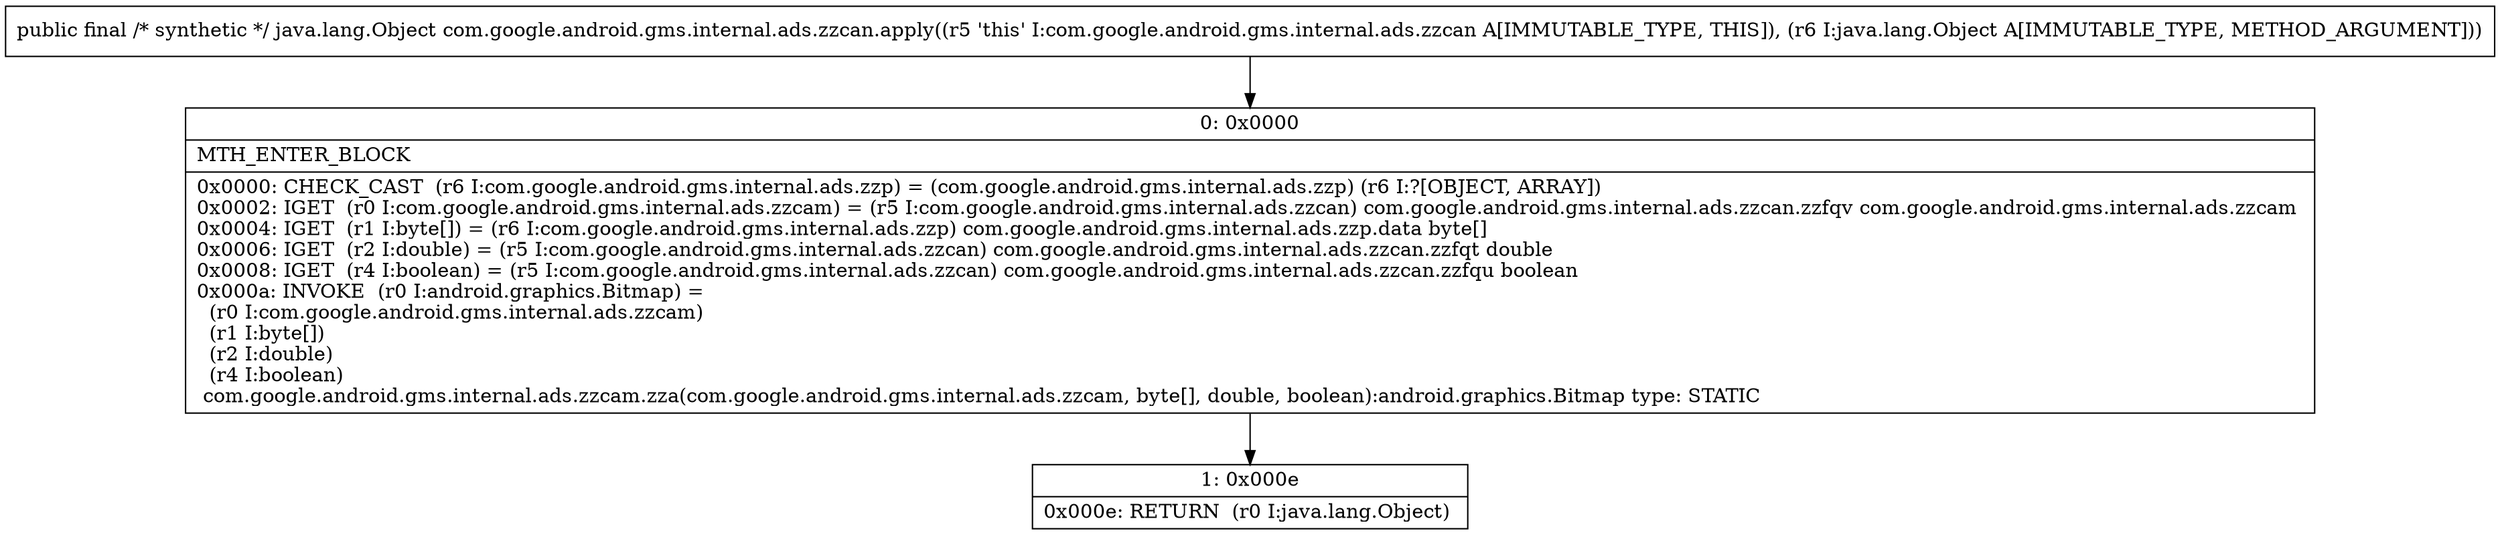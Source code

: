 digraph "CFG forcom.google.android.gms.internal.ads.zzcan.apply(Ljava\/lang\/Object;)Ljava\/lang\/Object;" {
Node_0 [shape=record,label="{0\:\ 0x0000|MTH_ENTER_BLOCK\l|0x0000: CHECK_CAST  (r6 I:com.google.android.gms.internal.ads.zzp) = (com.google.android.gms.internal.ads.zzp) (r6 I:?[OBJECT, ARRAY]) \l0x0002: IGET  (r0 I:com.google.android.gms.internal.ads.zzcam) = (r5 I:com.google.android.gms.internal.ads.zzcan) com.google.android.gms.internal.ads.zzcan.zzfqv com.google.android.gms.internal.ads.zzcam \l0x0004: IGET  (r1 I:byte[]) = (r6 I:com.google.android.gms.internal.ads.zzp) com.google.android.gms.internal.ads.zzp.data byte[] \l0x0006: IGET  (r2 I:double) = (r5 I:com.google.android.gms.internal.ads.zzcan) com.google.android.gms.internal.ads.zzcan.zzfqt double \l0x0008: IGET  (r4 I:boolean) = (r5 I:com.google.android.gms.internal.ads.zzcan) com.google.android.gms.internal.ads.zzcan.zzfqu boolean \l0x000a: INVOKE  (r0 I:android.graphics.Bitmap) = \l  (r0 I:com.google.android.gms.internal.ads.zzcam)\l  (r1 I:byte[])\l  (r2 I:double)\l  (r4 I:boolean)\l com.google.android.gms.internal.ads.zzcam.zza(com.google.android.gms.internal.ads.zzcam, byte[], double, boolean):android.graphics.Bitmap type: STATIC \l}"];
Node_1 [shape=record,label="{1\:\ 0x000e|0x000e: RETURN  (r0 I:java.lang.Object) \l}"];
MethodNode[shape=record,label="{public final \/* synthetic *\/ java.lang.Object com.google.android.gms.internal.ads.zzcan.apply((r5 'this' I:com.google.android.gms.internal.ads.zzcan A[IMMUTABLE_TYPE, THIS]), (r6 I:java.lang.Object A[IMMUTABLE_TYPE, METHOD_ARGUMENT])) }"];
MethodNode -> Node_0;
Node_0 -> Node_1;
}

